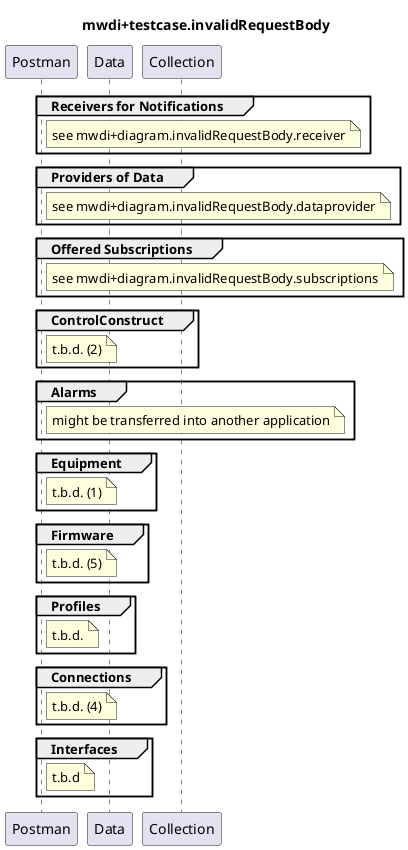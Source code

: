 @startuml mwdi+diagram.invalidRequestBody
skinparam responseMessageBelowArrow true

title
mwdi+testcase.invalidRequestBody
end title

participant "Postman" as Postman
participant "Data" as Data
participant "Collection" as Collection

group Receivers for Notifications
  note right Postman
    see mwdi+diagram.invalidRequestBody.receiver
  end note
end

group Providers of Data
  note right Postman
    see mwdi+diagram.invalidRequestBody.dataprovider
  end note
end

group Offered Subscriptions
  note right Postman
    see mwdi+diagram.invalidRequestBody.subscriptions
  end note
end

group ControlConstruct
  note right Postman
    t.b.d. (2)
  end note
end

group Alarms
  note right Postman
    might be transferred into another application
  end note
end

group Equipment
  note right Postman
    t.b.d. (1)
  end note
end

group Firmware
  note right Postman
    t.b.d. (5)
  end note
end

group Profiles
  note right Postman
    t.b.d.
  end note
end

group Connections
  note right Postman
    t.b.d. (4)
  end note
end

group Interfaces
  note right Postman
    t.b.d
  end note
end

deactivate Postman

@enduml

